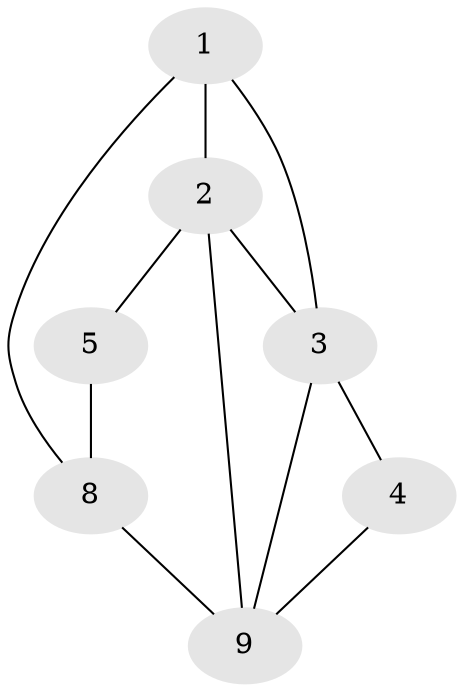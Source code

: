 // Generated by graph-tools (version 1.1) at 2025/46/02/15/25 05:46:28]
// undirected, 7 vertices, 11 edges
graph export_dot {
graph [start="1"]
  node [color=gray90,style=filled];
  1;
  2 [super="+11+14"];
  3 [super="+6+12"];
  4 [super="+11+16"];
  5 [super="+7+17"];
  8 [super="+10+13+15"];
  9 [super="+18+19+20"];
  1 -- 2;
  1 -- 3;
  1 -- 8;
  2 -- 3;
  2 -- 5;
  2 -- 9;
  3 -- 4;
  3 -- 9;
  4 -- 9;
  5 -- 8;
  8 -- 9;
}
